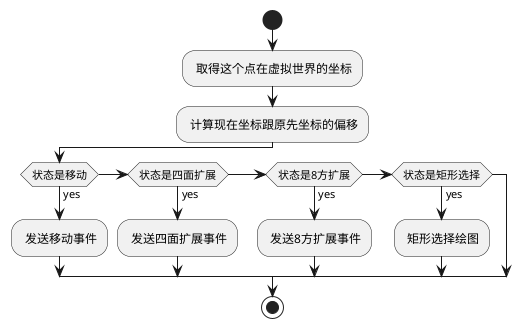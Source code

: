@startuml MouseMove
'' MouseMove
start
: 取得这个点在虚拟世界的坐标;
: 计算现在坐标跟原先坐标的偏移;
if (状态是移动) then (yes)
    : 发送移动事件;
elseif (状态是四面扩展) then (yes)
    : 发送四面扩展事件;
elseif (状态是8方扩展) then (yes)
    : 发送8方扩展事件;
elseif (状态是矩形选择) then (yes)
    : 矩形选择绘图;
endif
stop
@enduml
